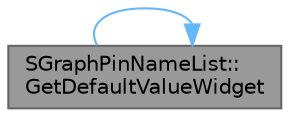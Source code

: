 digraph "SGraphPinNameList::GetDefaultValueWidget"
{
 // INTERACTIVE_SVG=YES
 // LATEX_PDF_SIZE
  bgcolor="transparent";
  edge [fontname=Helvetica,fontsize=10,labelfontname=Helvetica,labelfontsize=10];
  node [fontname=Helvetica,fontsize=10,shape=box,height=0.2,width=0.4];
  rankdir="LR";
  Node1 [id="Node000001",label="SGraphPinNameList::\lGetDefaultValueWidget",height=0.2,width=0.4,color="gray40", fillcolor="grey60", style="filled", fontcolor="black",tooltip="Function to create class specific widget."];
  Node1 -> Node1 [id="edge1_Node000001_Node000001",color="steelblue1",style="solid",tooltip=" "];
}
